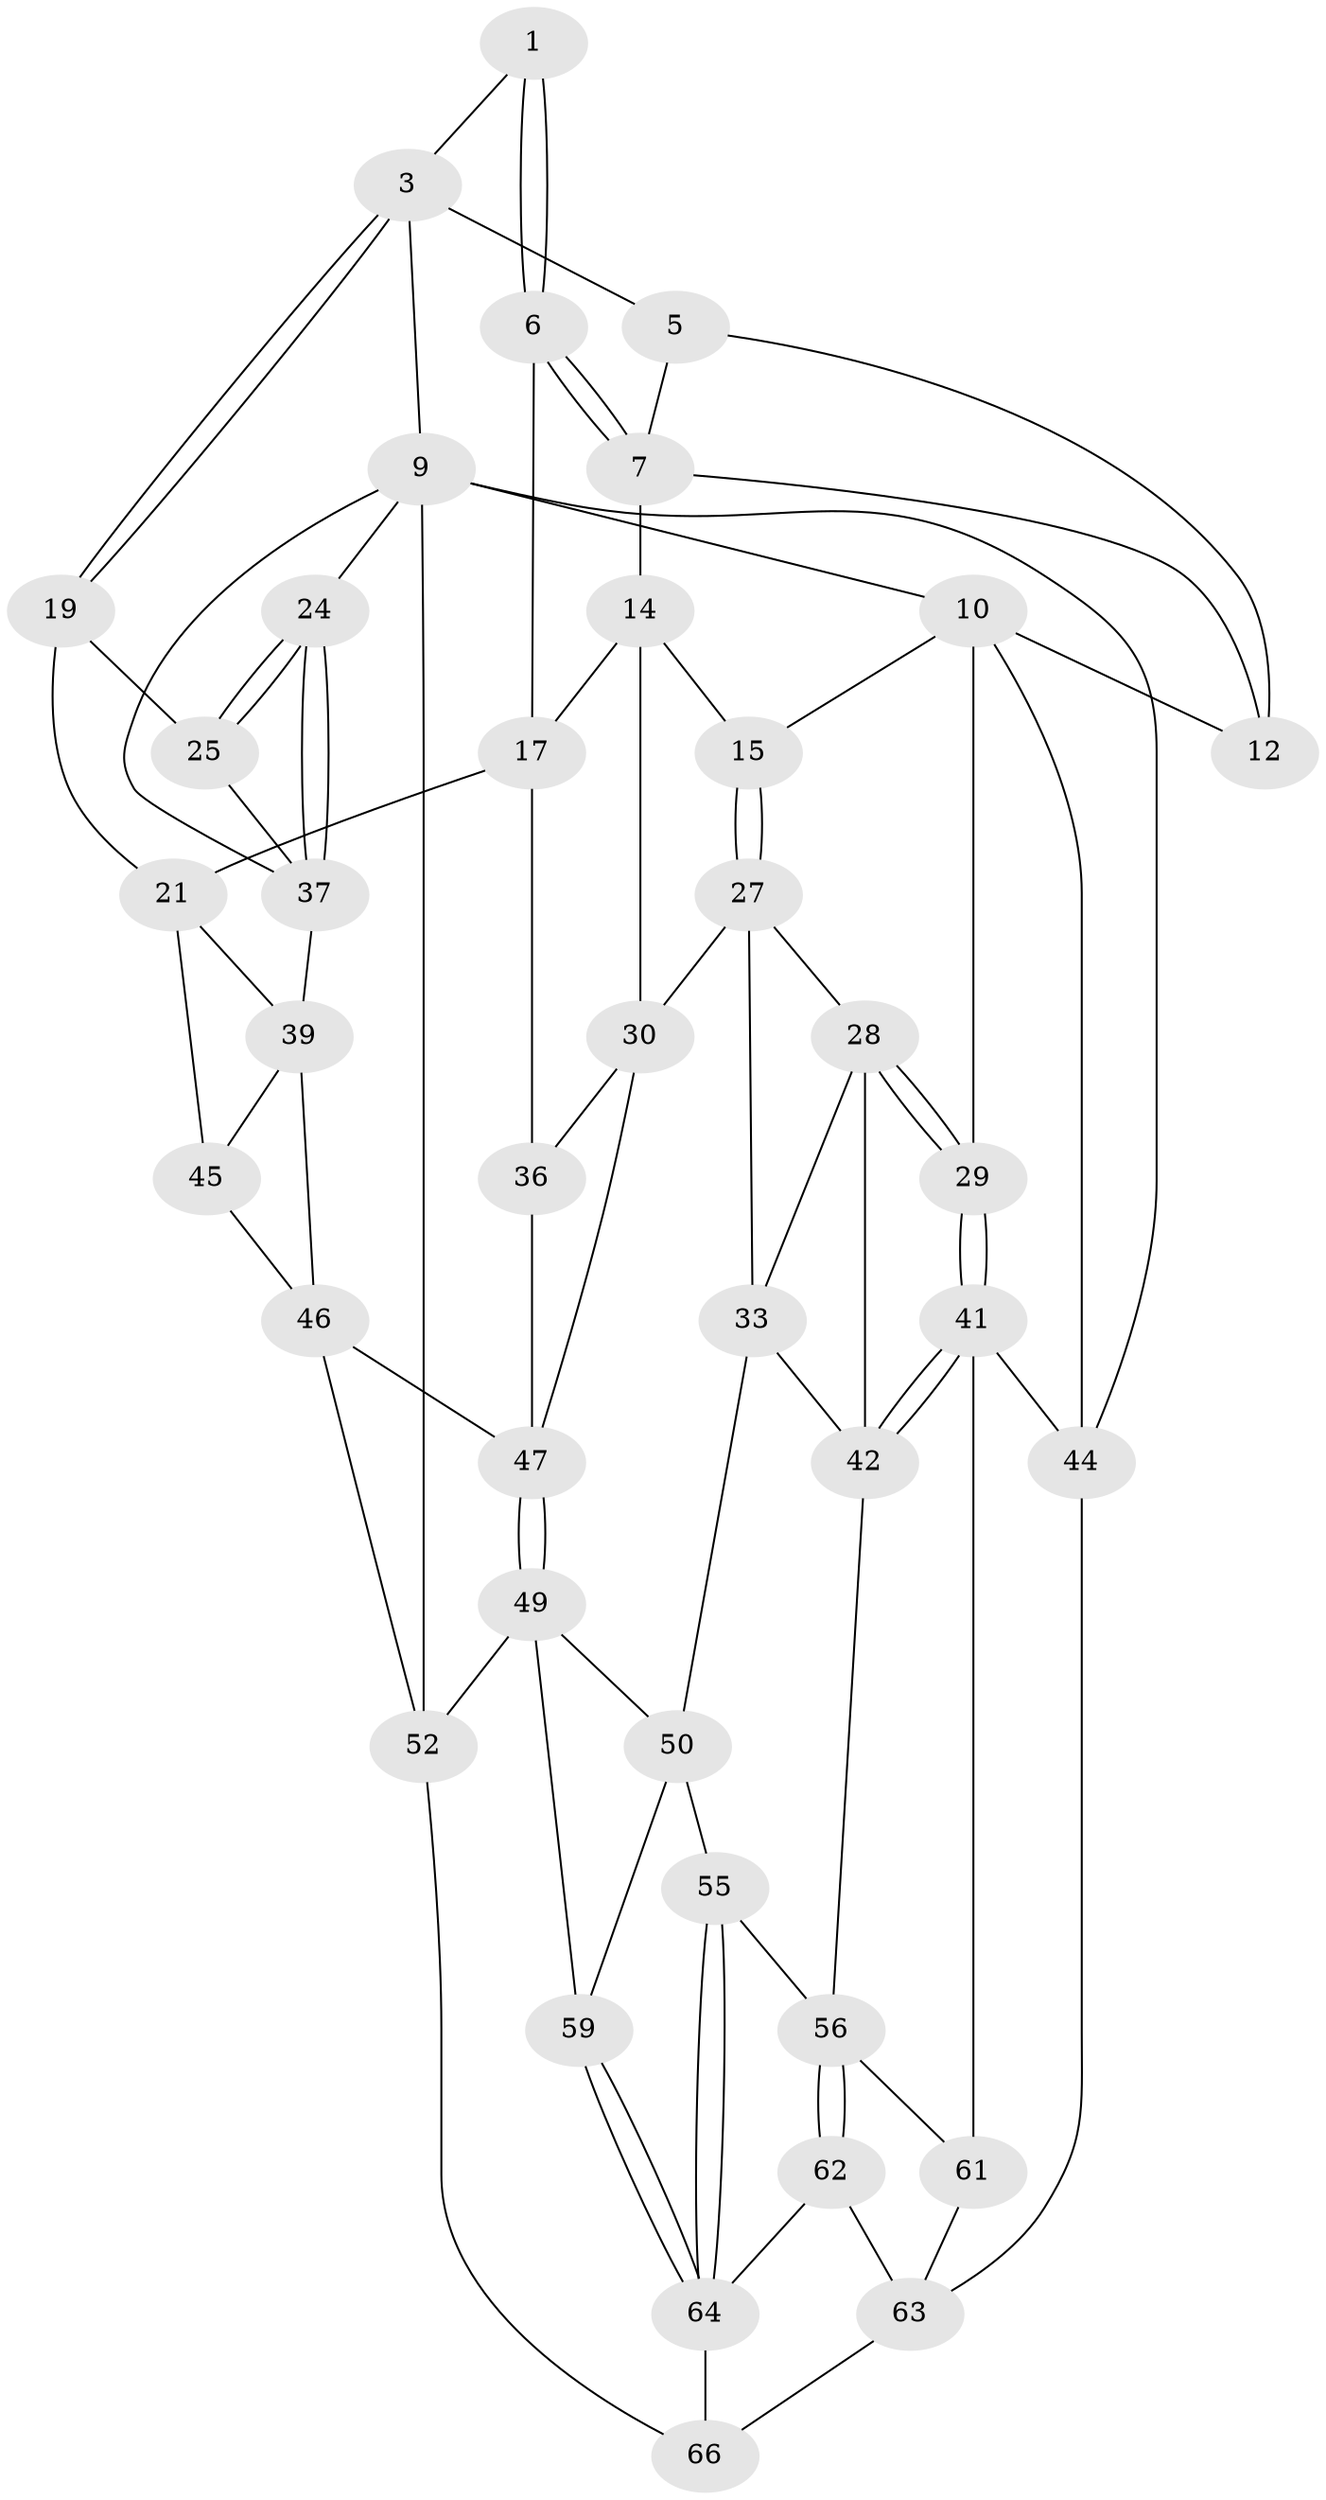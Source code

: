// original degree distribution, {3: 0.029411764705882353, 4: 0.27941176470588236, 6: 0.25, 5: 0.4411764705882353}
// Generated by graph-tools (version 1.1) at 2025/42/03/06/25 10:42:27]
// undirected, 40 vertices, 86 edges
graph export_dot {
graph [start="1"]
  node [color=gray90,style=filled];
  1 [pos="+0.6059005800950297+0",super="+2"];
  3 [pos="+0.7978713526575746+0.1158573809916302",super="+4"];
  5 [pos="+0.5950980282136968+0",super="+8"];
  6 [pos="+0.6118033672692719+0.14765341352588737",super="+16"];
  7 [pos="+0.49114627063652017+0.09714595465383599",super="+13"];
  9 [pos="+1+0",super="+60"];
  10 [pos="+0+0",super="+11"];
  12 [pos="+0.15745407992217095+0"];
  14 [pos="+0.37179445944067385+0.17033591808230694",super="+18"];
  15 [pos="+0.35109541079894446+0.1654486908190725"];
  17 [pos="+0.6046113994374334+0.2601865504609491",super="+23"];
  19 [pos="+0.8331407067284822+0.1461826706158097",super="+20"];
  21 [pos="+0.8344428974162384+0.28317864560161654",super="+22"];
  24 [pos="+1+0"];
  25 [pos="+1+0.0808464883148702",super="+26"];
  27 [pos="+0.24946321011378267+0.22267404371335617",super="+32"];
  28 [pos="+0.11886562323608794+0.21554141724282005",super="+35"];
  29 [pos="+0+0"];
  30 [pos="+0.40326262826044607+0.26749770831734626",super="+31"];
  33 [pos="+0.28156443761925676+0.5009941474855523",super="+34"];
  36 [pos="+0.5488997471764563+0.36322178958403734"];
  37 [pos="+1+0.44346895607667347",super="+38"];
  39 [pos="+1+0.6655493565504403",super="+40"];
  41 [pos="+0+0.563520094004408",super="+43"];
  42 [pos="+0+0.5581912713159938",super="+58"];
  44 [pos="+0+1"];
  45 [pos="+0.7269438425838535+0.44257664909330346"];
  46 [pos="+0.6808897453191518+0.4795394493819642",super="+51"];
  47 [pos="+0.5665291609863319+0.4229185170156829",super="+48"];
  49 [pos="+0.48856920990200814+0.5825790717451882",super="+53"];
  50 [pos="+0.37236245269486956+0.551878913195237",super="+54"];
  52 [pos="+0.670183130172659+0.7802371687809203",super="+68"];
  55 [pos="+0.29706096677586363+0.7902203982396216"];
  56 [pos="+0.24095479607851186+0.742664112514245",super="+57"];
  59 [pos="+0.5834762476280008+0.7878269363235767"];
  61 [pos="+0+0.819818755220957"];
  62 [pos="+0.10449130079827453+0.8452389848197068"];
  63 [pos="+0.05516306073733154+0.852114807071632",super="+67"];
  64 [pos="+0.29956255737363324+0.9652728817295166",super="+65"];
  66 [pos="+0.2978927288259127+1"];
  1 -- 6 [weight=2];
  1 -- 6;
  1 -- 3;
  3 -- 19;
  3 -- 19;
  3 -- 9;
  3 -- 5;
  5 -- 12;
  5 -- 7;
  6 -- 7;
  6 -- 7;
  6 -- 17;
  7 -- 12;
  7 -- 14;
  9 -- 10;
  9 -- 24;
  9 -- 44;
  9 -- 37;
  9 -- 52;
  10 -- 29;
  10 -- 44;
  10 -- 12;
  10 -- 15;
  14 -- 15;
  14 -- 17;
  14 -- 30;
  15 -- 27;
  15 -- 27;
  17 -- 36;
  17 -- 21;
  19 -- 25 [weight=2];
  19 -- 21;
  21 -- 45;
  21 -- 39;
  24 -- 25;
  24 -- 25;
  24 -- 37;
  24 -- 37;
  25 -- 37;
  27 -- 28;
  27 -- 33;
  27 -- 30;
  28 -- 29;
  28 -- 29;
  28 -- 42;
  28 -- 33;
  29 -- 41;
  29 -- 41;
  30 -- 36;
  30 -- 47;
  33 -- 50;
  33 -- 42;
  36 -- 47;
  37 -- 39;
  39 -- 46;
  39 -- 45;
  41 -- 42;
  41 -- 42;
  41 -- 44;
  41 -- 61;
  42 -- 56;
  44 -- 63;
  45 -- 46;
  46 -- 47;
  46 -- 52;
  47 -- 49;
  47 -- 49;
  49 -- 50;
  49 -- 59;
  49 -- 52;
  50 -- 59;
  50 -- 55;
  52 -- 66;
  55 -- 56;
  55 -- 64;
  55 -- 64;
  56 -- 62;
  56 -- 62;
  56 -- 61;
  59 -- 64;
  59 -- 64;
  61 -- 63;
  62 -- 63;
  62 -- 64;
  63 -- 66;
  64 -- 66;
}
